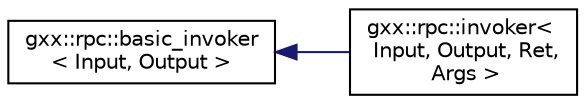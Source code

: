 digraph "Graphical Class Hierarchy"
{
  edge [fontname="Helvetica",fontsize="10",labelfontname="Helvetica",labelfontsize="10"];
  node [fontname="Helvetica",fontsize="10",shape=record];
  rankdir="LR";
  Node1 [label="gxx::rpc::basic_invoker\l\< Input, Output \>",height=0.2,width=0.4,color="black", fillcolor="white", style="filled",URL="$structgxx_1_1rpc_1_1basic__invoker.html"];
  Node1 -> Node2 [dir="back",color="midnightblue",fontsize="10",style="solid",fontname="Helvetica"];
  Node2 [label="gxx::rpc::invoker\<\l Input, Output, Ret,\l Args \>",height=0.2,width=0.4,color="black", fillcolor="white", style="filled",URL="$structgxx_1_1rpc_1_1invoker.html"];
}
